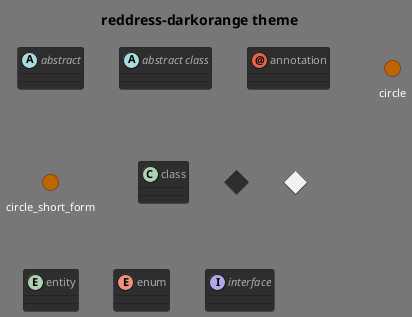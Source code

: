 ' Do not edit
' Theme Gallery
' autogenerated by script
'
@startuml
!theme reddress-darkorange
title reddress-darkorange theme
abstract        abstract
abstract class  "abstract class"
annotation      annotation
circle          circle
()              circle_short_form
class           class
diamond         diamond
<>              diamond_short_form
entity          entity
enum            enum
interface       interface
@enduml

